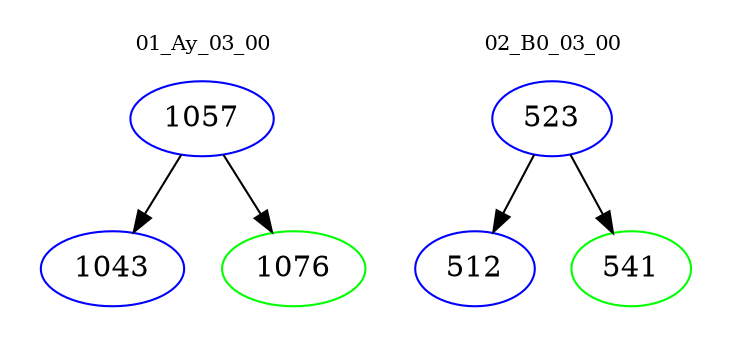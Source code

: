 digraph{
subgraph cluster_0 {
color = white
label = "01_Ay_03_00";
fontsize=10;
T0_1057 [label="1057", color="blue"]
T0_1057 -> T0_1043 [color="black"]
T0_1043 [label="1043", color="blue"]
T0_1057 -> T0_1076 [color="black"]
T0_1076 [label="1076", color="green"]
}
subgraph cluster_1 {
color = white
label = "02_B0_03_00";
fontsize=10;
T1_523 [label="523", color="blue"]
T1_523 -> T1_512 [color="black"]
T1_512 [label="512", color="blue"]
T1_523 -> T1_541 [color="black"]
T1_541 [label="541", color="green"]
}
}
